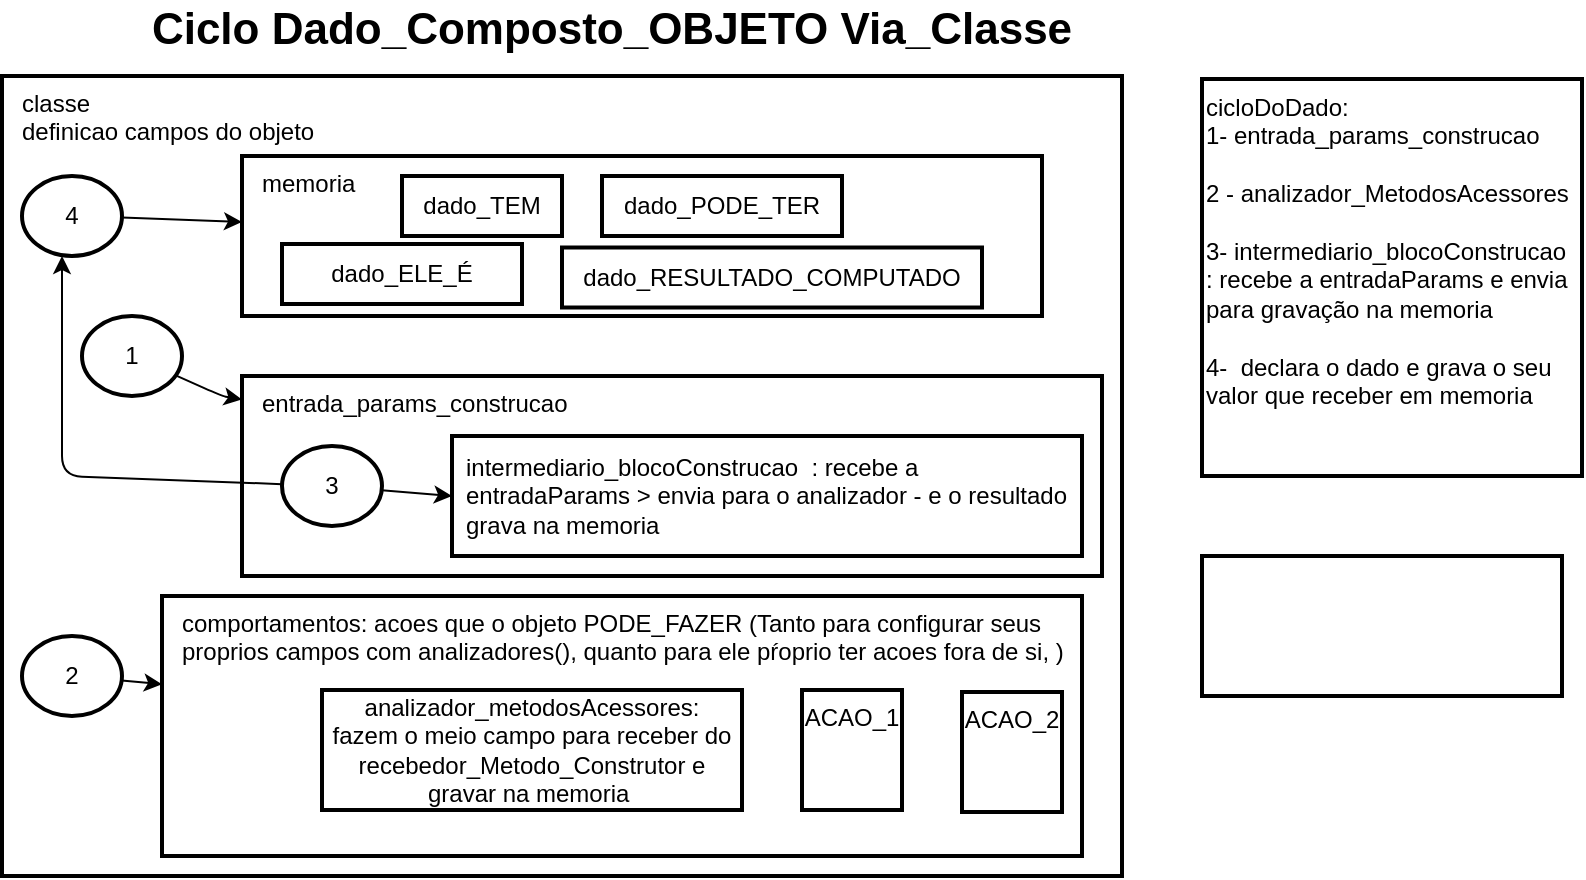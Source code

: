 <mxfile>
    <diagram id="npN7jeriWNPPiQJZ0RDg" name="via_Classe">
        <mxGraphModel dx="830" dy="483" grid="1" gridSize="10" guides="1" tooltips="1" connect="1" arrows="1" fold="1" page="1" pageScale="1" pageWidth="800" pageHeight="450" math="0" shadow="0">
            <root>
                <mxCell id="0"/>
                <mxCell id="1" parent="0"/>
                <mxCell id="2" value="classe &lt;br&gt;definicao campos do objeto" style="text;html=1;align=left;verticalAlign=top;rounded=0;strokeColor=default;strokeWidth=2;whiteSpace=wrap;spacingLeft=8;" parent="1" vertex="1">
                    <mxGeometry x="40" y="40" width="560" height="400" as="geometry"/>
                </mxCell>
                <mxCell id="4" value="memoria" style="text;html=1;align=left;verticalAlign=top;rounded=0;strokeColor=default;strokeWidth=2;whiteSpace=wrap;spacingLeft=8;" parent="1" vertex="1">
                    <mxGeometry x="160" y="80" width="400" height="80" as="geometry"/>
                </mxCell>
                <mxCell id="5" value="entrada_params_construcao&amp;nbsp;&lt;br&gt;" style="text;html=1;align=left;verticalAlign=top;rounded=0;strokeColor=default;strokeWidth=2;whiteSpace=wrap;spacingLeft=8;" parent="1" vertex="1">
                    <mxGeometry x="160" y="190" width="430" height="100" as="geometry"/>
                </mxCell>
                <mxCell id="6" value="comportamentos: acoes que o objeto PODE_FAZER (Tanto para configurar seus proprios campos com analizadores(), quanto para ele pŕoprio ter acoes fora de si, )" style="text;html=1;align=left;verticalAlign=top;rounded=0;strokeColor=default;strokeWidth=2;whiteSpace=wrap;spacingLeft=8;" parent="1" vertex="1">
                    <mxGeometry x="120" y="300" width="460" height="130" as="geometry"/>
                </mxCell>
                <mxCell id="8" style="edgeStyle=none;html=1;" parent="1" source="7" target="5" edge="1">
                    <mxGeometry relative="1" as="geometry">
                        <Array as="points">
                            <mxPoint x="150" y="200"/>
                        </Array>
                    </mxGeometry>
                </mxCell>
                <mxCell id="7" value="1" style="ellipse;whiteSpace=wrap;html=1;strokeColor=default;strokeWidth=2;" parent="1" vertex="1">
                    <mxGeometry x="80" y="160" width="50" height="40" as="geometry"/>
                </mxCell>
                <mxCell id="10" style="edgeStyle=none;html=1;" parent="1" source="9" target="6" edge="1">
                    <mxGeometry relative="1" as="geometry"/>
                </mxCell>
                <mxCell id="9" value="2" style="ellipse;whiteSpace=wrap;html=1;strokeColor=default;strokeWidth=2;" parent="1" vertex="1">
                    <mxGeometry x="50" y="320" width="50" height="40" as="geometry"/>
                </mxCell>
                <mxCell id="12" style="edgeStyle=none;html=1;" parent="1" source="11" target="4" edge="1">
                    <mxGeometry relative="1" as="geometry"/>
                </mxCell>
                <mxCell id="11" value="4" style="ellipse;whiteSpace=wrap;html=1;strokeColor=default;strokeWidth=2;" parent="1" vertex="1">
                    <mxGeometry x="50" y="90" width="50" height="40" as="geometry"/>
                </mxCell>
                <mxCell id="13" value="dado_PODE_TER" style="text;html=1;align=center;verticalAlign=middle;whiteSpace=wrap;rounded=0;strokeColor=default;strokeWidth=2;fontSize=12;" parent="1" vertex="1">
                    <mxGeometry x="340" y="90" width="120" height="30" as="geometry"/>
                </mxCell>
                <mxCell id="3" value="dado_TEM" style="text;html=1;align=center;verticalAlign=middle;whiteSpace=wrap;rounded=0;strokeColor=default;strokeWidth=2;" parent="1" vertex="1">
                    <mxGeometry x="240" y="90" width="80" height="30" as="geometry"/>
                </mxCell>
                <mxCell id="15" value="dado_ELE_É" style="text;html=1;align=center;verticalAlign=middle;whiteSpace=wrap;rounded=0;strokeColor=default;strokeWidth=2;fontSize=12;" parent="1" vertex="1">
                    <mxGeometry x="180" y="124" width="120" height="30" as="geometry"/>
                </mxCell>
                <mxCell id="16" value="&lt;span style=&quot;text-align: left;&quot;&gt;analizador_metodosAcessores:&lt;/span&gt;&lt;br style=&quot;text-align: left;&quot;&gt;&lt;span style=&quot;text-align: left;&quot;&gt;fazem o meio campo para receber do recebedor_Metodo_Construtor e gravar na memoria&amp;nbsp;&lt;/span&gt;" style="text;html=1;align=center;verticalAlign=middle;whiteSpace=wrap;rounded=0;strokeColor=default;strokeWidth=2;" parent="1" vertex="1">
                    <mxGeometry x="200" y="347" width="210" height="60" as="geometry"/>
                </mxCell>
                <mxCell id="17" value="&lt;div style=&quot;&quot;&gt;&lt;span style=&quot;background-color: initial;&quot;&gt;ACAO_1&lt;/span&gt;&lt;/div&gt;" style="text;html=1;align=center;verticalAlign=top;whiteSpace=wrap;rounded=0;strokeColor=default;strokeWidth=2;" parent="1" vertex="1">
                    <mxGeometry x="440" y="347" width="50" height="60" as="geometry"/>
                </mxCell>
                <mxCell id="18" value="&lt;div style=&quot;&quot;&gt;&lt;span style=&quot;background-color: initial;&quot;&gt;ACAO_2&lt;/span&gt;&lt;/div&gt;" style="text;html=1;align=center;verticalAlign=top;whiteSpace=wrap;rounded=0;strokeColor=default;strokeWidth=2;" parent="1" vertex="1">
                    <mxGeometry x="520" y="348" width="50" height="60" as="geometry"/>
                </mxCell>
                <mxCell id="19" value="cicloDoDado:&lt;br&gt;1- entrada_params_construcao&amp;nbsp;&lt;br&gt;&lt;br&gt;2 - analizador_MetodosAcessores&lt;br&gt;&lt;br&gt;3-&amp;nbsp;intermediario_blocoConstrucao&amp;nbsp; : recebe a entradaParams e envia para gravação na memoria&lt;br&gt;&lt;br&gt;4-&amp;nbsp; declara o dado e grava o seu valor que receber em memoria" style="text;html=1;align=left;verticalAlign=top;whiteSpace=wrap;rounded=0;strokeColor=default;strokeWidth=2;" parent="1" vertex="1">
                    <mxGeometry x="640" y="41.5" width="190" height="198.5" as="geometry"/>
                </mxCell>
                <mxCell id="20" value="Ciclo Dado_Composto_OBJETO Via_Classe" style="text;html=1;strokeColor=none;fillColor=none;align=center;verticalAlign=middle;whiteSpace=wrap;rounded=0;fontStyle=1;fontSize=22;" parent="1" vertex="1">
                    <mxGeometry x="80" y="2" width="530" height="30" as="geometry"/>
                </mxCell>
                <mxCell id="21" value="intermediario_blocoConstrucao&amp;nbsp; : recebe a entradaParams &amp;gt; envia para o analizador - e o resultado grava na memoria" style="text;html=1;align=left;verticalAlign=middle;whiteSpace=wrap;rounded=0;strokeColor=default;strokeWidth=2;spacingLeft=5;" parent="1" vertex="1">
                    <mxGeometry x="265" y="220" width="315" height="60" as="geometry"/>
                </mxCell>
                <mxCell id="23" style="edgeStyle=none;html=1;fontSize=28;" parent="1" source="22" edge="1">
                    <mxGeometry relative="1" as="geometry">
                        <mxPoint x="70" y="130" as="targetPoint"/>
                        <Array as="points">
                            <mxPoint x="70" y="240"/>
                        </Array>
                    </mxGeometry>
                </mxCell>
                <mxCell id="24" style="edgeStyle=none;html=1;entryX=0;entryY=0.5;entryDx=0;entryDy=0;fontSize=28;" parent="1" source="22" target="21" edge="1">
                    <mxGeometry relative="1" as="geometry"/>
                </mxCell>
                <mxCell id="22" value="3" style="ellipse;whiteSpace=wrap;html=1;strokeColor=default;strokeWidth=2;" parent="1" vertex="1">
                    <mxGeometry x="180" y="225" width="50" height="40" as="geometry"/>
                </mxCell>
                <mxCell id="25" value="dado_RESULTADO_COMPUTADO" style="text;html=1;align=center;verticalAlign=middle;whiteSpace=wrap;rounded=0;strokeColor=default;strokeWidth=2;fontSize=12;" parent="1" vertex="1">
                    <mxGeometry x="320" y="125.75" width="210" height="30" as="geometry"/>
                </mxCell>
                <mxCell id="27" value="&lt;span style=&quot;color: rgb(255, 255, 255);&quot; class=&quot;OYPEnA text-decoration-none text-strikethrough-none&quot;&gt;objetivo: entidade com campos validos e membros de acoes capaz de realizar tarefa&lt;/span&gt;" style="text;html=1;align=left;verticalAlign=top;whiteSpace=wrap;rounded=0;strokeColor=default;strokeWidth=2;" vertex="1" parent="1">
                    <mxGeometry x="640" y="280" width="180" height="70" as="geometry"/>
                </mxCell>
            </root>
        </mxGraphModel>
    </diagram>
</mxfile>